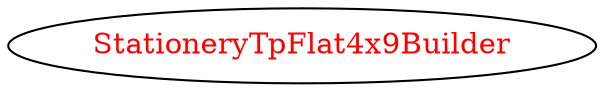 digraph dependencyGraph {
 concentrate=true;
 ranksep="2.0";
 rankdir="LR"; 
 splines="ortho";
"StationeryTpFlat4x9Builder" [fontcolor="red"];
}
